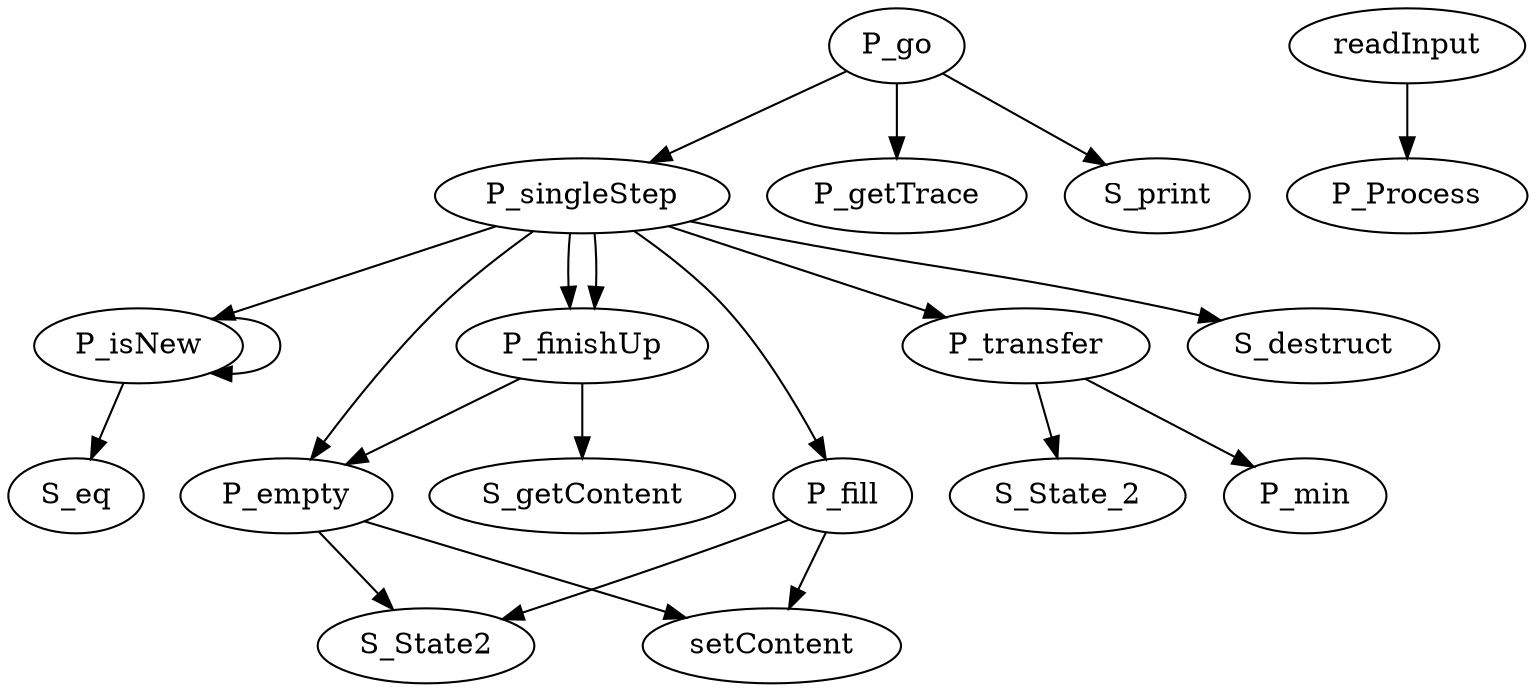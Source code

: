 digraph dep {
  P_isNew -> S_eq;
  P_isNew -> P_isNew;
  P_empty -> S_State2;
  P_empty -> setContent;
  P_fill -> S_State2;
  P_fill -> setContent;

  P_transfer -> S_State_2;
  P_transfer -> P_min;
  P_finishUp -> S_getContent;
  P_finishUp -> P_empty;

  P_singleStep -> P_empty;
  P_singleStep -> P_finishUp;
  P_singleStep -> S_destruct;
  P_singleStep -> P_fill;
  P_singleStep -> P_isNew;
  P_singleStep -> P_finishUp;
  P_singleStep -> P_transfer;

  P_go -> P_singleStep;
  P_go ->	P_getTrace;
  P_go ->	S_print;

  readInput -> P_Process;
}
